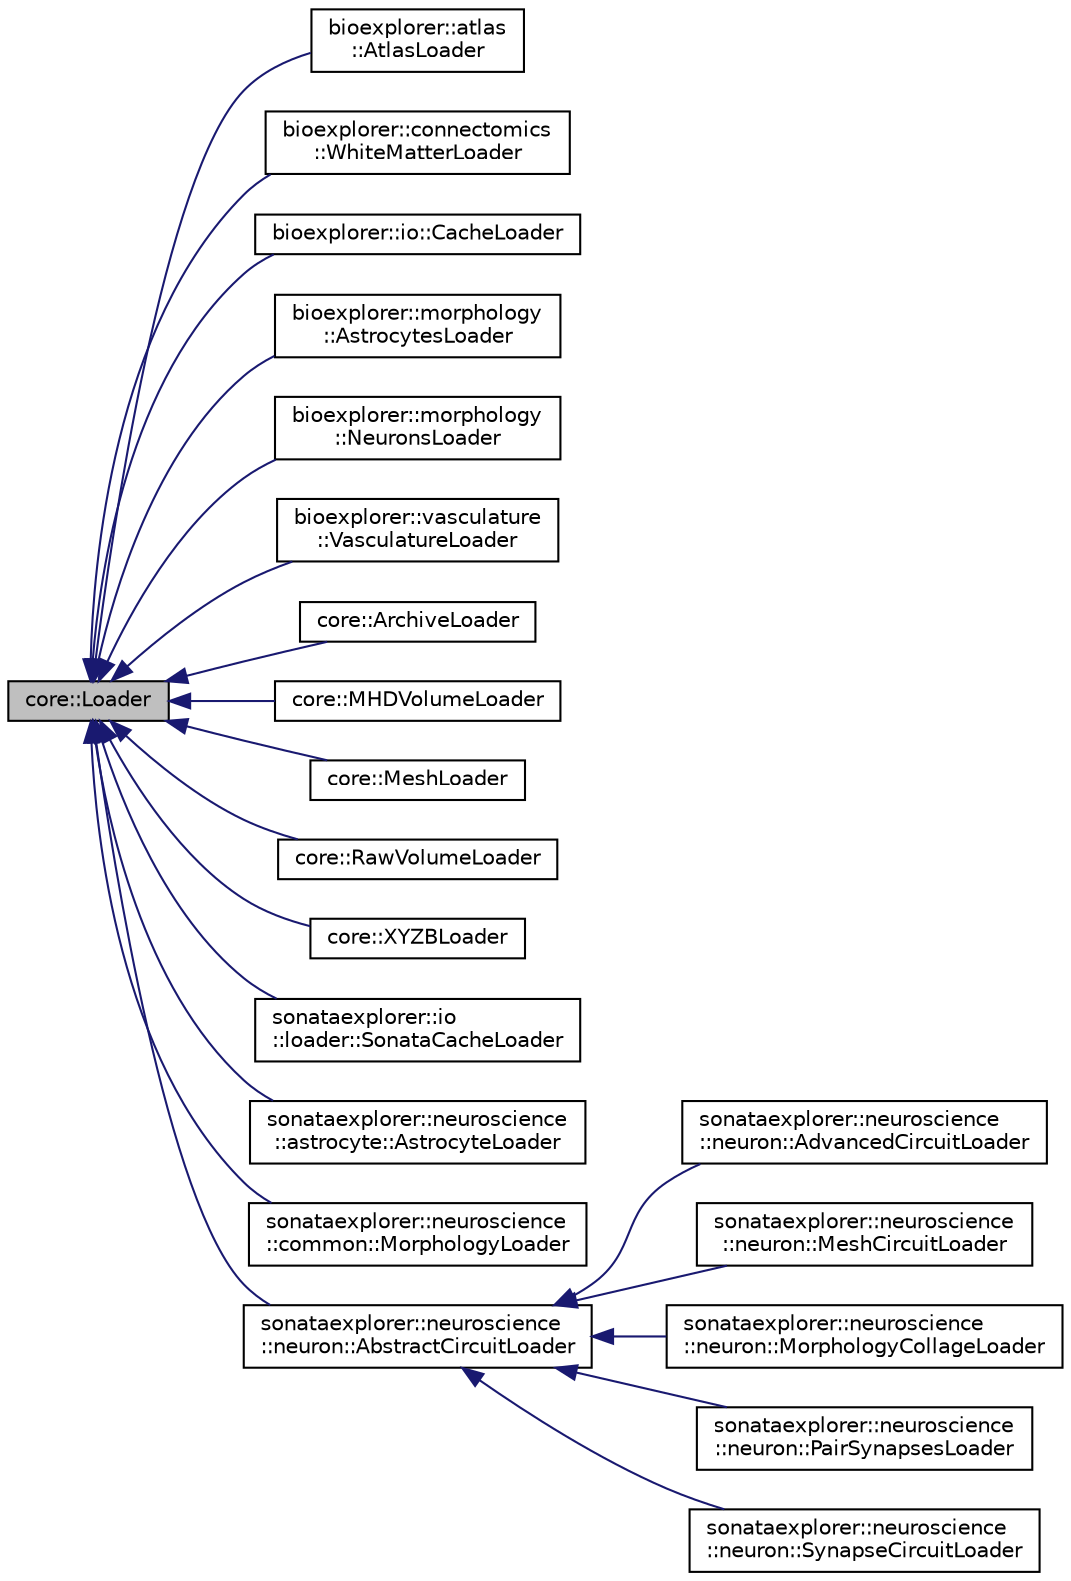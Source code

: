 digraph "core::Loader"
{
 // LATEX_PDF_SIZE
  edge [fontname="Helvetica",fontsize="10",labelfontname="Helvetica",labelfontsize="10"];
  node [fontname="Helvetica",fontsize="10",shape=record];
  rankdir="LR";
  Node1 [label="core::Loader",height=0.2,width=0.4,color="black", fillcolor="grey75", style="filled", fontcolor="black",tooltip=" "];
  Node1 -> Node2 [dir="back",color="midnightblue",fontsize="10",style="solid",fontname="Helvetica"];
  Node2 [label="bioexplorer::atlas\l::AtlasLoader",height=0.2,width=0.4,color="black", fillcolor="white", style="filled",URL="$dd/db6/classbioexplorer_1_1atlas_1_1AtlasLoader.html",tooltip=" "];
  Node1 -> Node3 [dir="back",color="midnightblue",fontsize="10",style="solid",fontname="Helvetica"];
  Node3 [label="bioexplorer::connectomics\l::WhiteMatterLoader",height=0.2,width=0.4,color="black", fillcolor="white", style="filled",URL="$da/d0b/classbioexplorer_1_1connectomics_1_1WhiteMatterLoader.html",tooltip=" "];
  Node1 -> Node4 [dir="back",color="midnightblue",fontsize="10",style="solid",fontname="Helvetica"];
  Node4 [label="bioexplorer::io::CacheLoader",height=0.2,width=0.4,color="black", fillcolor="white", style="filled",URL="$d1/d5f/classbioexplorer_1_1io_1_1CacheLoader.html",tooltip=" "];
  Node1 -> Node5 [dir="back",color="midnightblue",fontsize="10",style="solid",fontname="Helvetica"];
  Node5 [label="bioexplorer::morphology\l::AstrocytesLoader",height=0.2,width=0.4,color="black", fillcolor="white", style="filled",URL="$dd/da3/classbioexplorer_1_1morphology_1_1AstrocytesLoader.html",tooltip=" "];
  Node1 -> Node6 [dir="back",color="midnightblue",fontsize="10",style="solid",fontname="Helvetica"];
  Node6 [label="bioexplorer::morphology\l::NeuronsLoader",height=0.2,width=0.4,color="black", fillcolor="white", style="filled",URL="$d4/d0e/classbioexplorer_1_1morphology_1_1NeuronsLoader.html",tooltip=" "];
  Node1 -> Node7 [dir="back",color="midnightblue",fontsize="10",style="solid",fontname="Helvetica"];
  Node7 [label="bioexplorer::vasculature\l::VasculatureLoader",height=0.2,width=0.4,color="black", fillcolor="white", style="filled",URL="$dd/d38/classbioexplorer_1_1vasculature_1_1VasculatureLoader.html",tooltip=" "];
  Node1 -> Node8 [dir="back",color="midnightblue",fontsize="10",style="solid",fontname="Helvetica"];
  Node8 [label="core::ArchiveLoader",height=0.2,width=0.4,color="black", fillcolor="white", style="filled",URL="$d6/deb/classcore_1_1ArchiveLoader.html",tooltip=" "];
  Node1 -> Node9 [dir="back",color="midnightblue",fontsize="10",style="solid",fontname="Helvetica"];
  Node9 [label="core::MHDVolumeLoader",height=0.2,width=0.4,color="black", fillcolor="white", style="filled",URL="$d3/dd5/classcore_1_1MHDVolumeLoader.html",tooltip=" "];
  Node1 -> Node10 [dir="back",color="midnightblue",fontsize="10",style="solid",fontname="Helvetica"];
  Node10 [label="core::MeshLoader",height=0.2,width=0.4,color="black", fillcolor="white", style="filled",URL="$df/d21/classcore_1_1MeshLoader.html",tooltip=" "];
  Node1 -> Node11 [dir="back",color="midnightblue",fontsize="10",style="solid",fontname="Helvetica"];
  Node11 [label="core::RawVolumeLoader",height=0.2,width=0.4,color="black", fillcolor="white", style="filled",URL="$db/d96/classcore_1_1RawVolumeLoader.html",tooltip=" "];
  Node1 -> Node12 [dir="back",color="midnightblue",fontsize="10",style="solid",fontname="Helvetica"];
  Node12 [label="core::XYZBLoader",height=0.2,width=0.4,color="black", fillcolor="white", style="filled",URL="$d8/dca/classcore_1_1XYZBLoader.html",tooltip=" "];
  Node1 -> Node13 [dir="back",color="midnightblue",fontsize="10",style="solid",fontname="Helvetica"];
  Node13 [label="sonataexplorer::io\l::loader::SonataCacheLoader",height=0.2,width=0.4,color="black", fillcolor="white", style="filled",URL="$d3/de0/classsonataexplorer_1_1io_1_1loader_1_1SonataCacheLoader.html",tooltip=" "];
  Node1 -> Node14 [dir="back",color="midnightblue",fontsize="10",style="solid",fontname="Helvetica"];
  Node14 [label="sonataexplorer::neuroscience\l::astrocyte::AstrocyteLoader",height=0.2,width=0.4,color="black", fillcolor="white", style="filled",URL="$d9/d93/classsonataexplorer_1_1neuroscience_1_1astrocyte_1_1AstrocyteLoader.html",tooltip=" "];
  Node1 -> Node15 [dir="back",color="midnightblue",fontsize="10",style="solid",fontname="Helvetica"];
  Node15 [label="sonataexplorer::neuroscience\l::common::MorphologyLoader",height=0.2,width=0.4,color="black", fillcolor="white", style="filled",URL="$d5/d4a/classsonataexplorer_1_1neuroscience_1_1common_1_1MorphologyLoader.html",tooltip=" "];
  Node1 -> Node16 [dir="back",color="midnightblue",fontsize="10",style="solid",fontname="Helvetica"];
  Node16 [label="sonataexplorer::neuroscience\l::neuron::AbstractCircuitLoader",height=0.2,width=0.4,color="black", fillcolor="white", style="filled",URL="$d2/d5b/classsonataexplorer_1_1neuroscience_1_1neuron_1_1AbstractCircuitLoader.html",tooltip=" "];
  Node16 -> Node17 [dir="back",color="midnightblue",fontsize="10",style="solid",fontname="Helvetica"];
  Node17 [label="sonataexplorer::neuroscience\l::neuron::AdvancedCircuitLoader",height=0.2,width=0.4,color="black", fillcolor="white", style="filled",URL="$d5/d55/classsonataexplorer_1_1neuroscience_1_1neuron_1_1AdvancedCircuitLoader.html",tooltip=" "];
  Node16 -> Node18 [dir="back",color="midnightblue",fontsize="10",style="solid",fontname="Helvetica"];
  Node18 [label="sonataexplorer::neuroscience\l::neuron::MeshCircuitLoader",height=0.2,width=0.4,color="black", fillcolor="white", style="filled",URL="$d0/dd9/classsonataexplorer_1_1neuroscience_1_1neuron_1_1MeshCircuitLoader.html",tooltip=" "];
  Node16 -> Node19 [dir="back",color="midnightblue",fontsize="10",style="solid",fontname="Helvetica"];
  Node19 [label="sonataexplorer::neuroscience\l::neuron::MorphologyCollageLoader",height=0.2,width=0.4,color="black", fillcolor="white", style="filled",URL="$d5/d04/classsonataexplorer_1_1neuroscience_1_1neuron_1_1MorphologyCollageLoader.html",tooltip=" "];
  Node16 -> Node20 [dir="back",color="midnightblue",fontsize="10",style="solid",fontname="Helvetica"];
  Node20 [label="sonataexplorer::neuroscience\l::neuron::PairSynapsesLoader",height=0.2,width=0.4,color="black", fillcolor="white", style="filled",URL="$d7/d7c/classsonataexplorer_1_1neuroscience_1_1neuron_1_1PairSynapsesLoader.html",tooltip=" "];
  Node16 -> Node21 [dir="back",color="midnightblue",fontsize="10",style="solid",fontname="Helvetica"];
  Node21 [label="sonataexplorer::neuroscience\l::neuron::SynapseCircuitLoader",height=0.2,width=0.4,color="black", fillcolor="white", style="filled",URL="$d6/df1/classsonataexplorer_1_1neuroscience_1_1neuron_1_1SynapseCircuitLoader.html",tooltip=" "];
}
